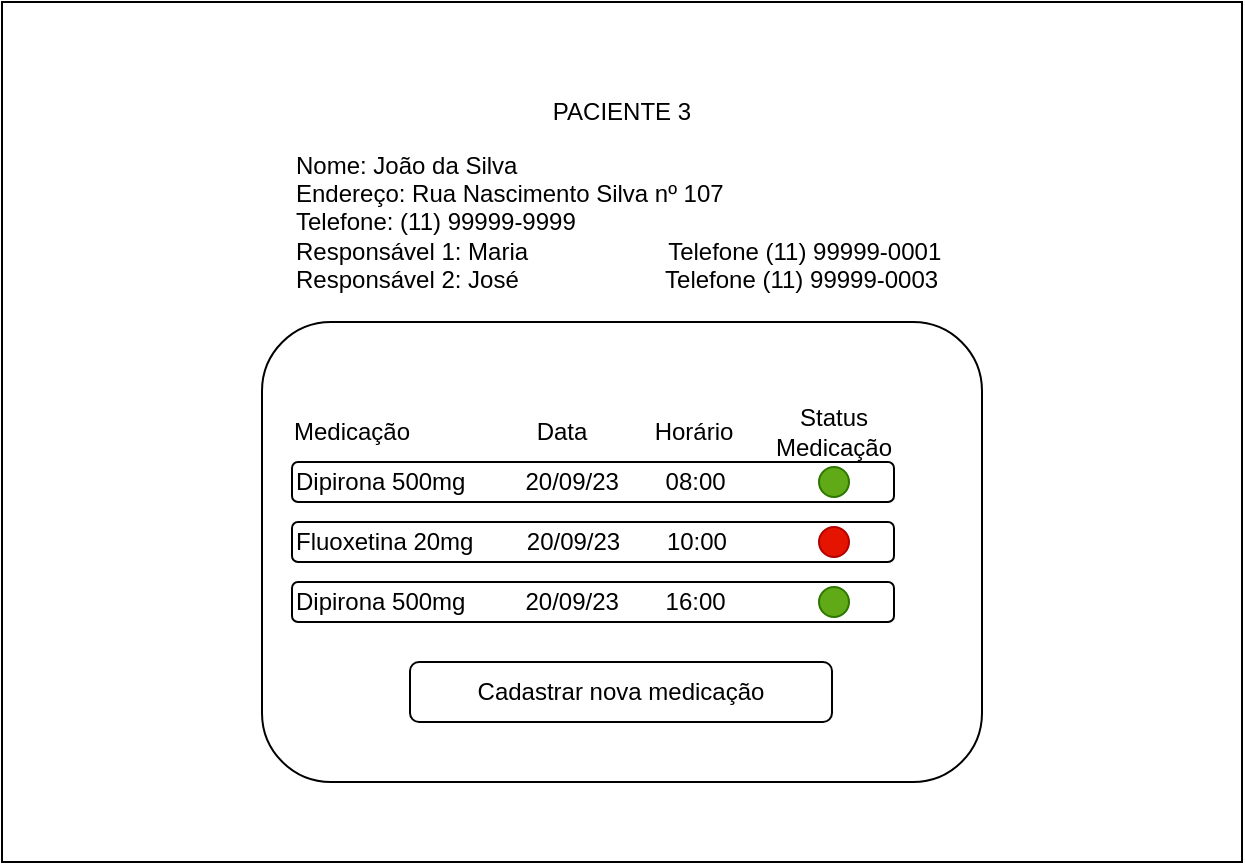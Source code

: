 <mxfile version="22.0.4" type="device">
  <diagram name="Página-1" id="K5-T6cy3eRS5XtoWPdn2">
    <mxGraphModel dx="1247" dy="659" grid="1" gridSize="10" guides="1" tooltips="1" connect="1" arrows="1" fold="1" page="1" pageScale="1" pageWidth="827" pageHeight="1169" math="0" shadow="0">
      <root>
        <mxCell id="0" />
        <mxCell id="1" parent="0" />
        <mxCell id="IEsQKHXjOzU2OjtEDUcf-1" value="" style="rounded=0;whiteSpace=wrap;html=1;" vertex="1" parent="1">
          <mxGeometry x="104" y="90" width="620" height="430" as="geometry" />
        </mxCell>
        <mxCell id="IEsQKHXjOzU2OjtEDUcf-10" value="" style="rounded=1;whiteSpace=wrap;html=1;" vertex="1" parent="1">
          <mxGeometry x="234" y="250" width="360" height="230" as="geometry" />
        </mxCell>
        <mxCell id="IEsQKHXjOzU2OjtEDUcf-17" value="PACIENTE 3" style="text;html=1;strokeColor=none;fillColor=none;align=center;verticalAlign=middle;whiteSpace=wrap;rounded=0;" vertex="1" parent="1">
          <mxGeometry x="329" y="130" width="170" height="30" as="geometry" />
        </mxCell>
        <mxCell id="IEsQKHXjOzU2OjtEDUcf-35" value="Status Medicação" style="text;html=1;strokeColor=none;fillColor=none;align=center;verticalAlign=middle;whiteSpace=wrap;rounded=0;" vertex="1" parent="1">
          <mxGeometry x="480" y="290" width="80" height="30" as="geometry" />
        </mxCell>
        <mxCell id="IEsQKHXjOzU2OjtEDUcf-41" value="Nome: João da Silva&lt;br&gt;Endereço: Rua Nascimento Silva nº 107&lt;br&gt;Telefone: (11) 99999-9999&lt;br&gt;Responsável 1: Maria&amp;nbsp; &amp;nbsp; &amp;nbsp; &amp;nbsp; &amp;nbsp; &amp;nbsp; &amp;nbsp; &amp;nbsp; &amp;nbsp; &amp;nbsp; &amp;nbsp;Telefone (11) 99999-0001&lt;br&gt;Responsável 2: José&amp;nbsp; &amp;nbsp; &amp;nbsp; &amp;nbsp; &amp;nbsp; &amp;nbsp; &amp;nbsp; &amp;nbsp; &amp;nbsp; &amp;nbsp; &amp;nbsp; Telefone (11) 99999-0003&amp;nbsp;&amp;nbsp;" style="text;html=1;strokeColor=none;fillColor=none;align=left;verticalAlign=middle;whiteSpace=wrap;rounded=0;" vertex="1" parent="1">
          <mxGeometry x="249" y="160" width="330" height="80" as="geometry" />
        </mxCell>
        <mxCell id="IEsQKHXjOzU2OjtEDUcf-42" value="Medicação" style="text;html=1;strokeColor=none;fillColor=none;align=center;verticalAlign=middle;whiteSpace=wrap;rounded=0;" vertex="1" parent="1">
          <mxGeometry x="249" y="290" width="60" height="30" as="geometry" />
        </mxCell>
        <mxCell id="IEsQKHXjOzU2OjtEDUcf-43" value="Data" style="text;html=1;strokeColor=none;fillColor=none;align=center;verticalAlign=middle;whiteSpace=wrap;rounded=0;" vertex="1" parent="1">
          <mxGeometry x="354" y="290" width="60" height="30" as="geometry" />
        </mxCell>
        <mxCell id="IEsQKHXjOzU2OjtEDUcf-44" value="Horário" style="text;html=1;strokeColor=none;fillColor=none;align=center;verticalAlign=middle;whiteSpace=wrap;rounded=0;" vertex="1" parent="1">
          <mxGeometry x="420" y="290" width="60" height="30" as="geometry" />
        </mxCell>
        <mxCell id="IEsQKHXjOzU2OjtEDUcf-45" value="Dipirona 500mg&amp;nbsp; &amp;nbsp; &amp;nbsp; &amp;nbsp; &amp;nbsp;20/09/23&amp;nbsp; &amp;nbsp; &amp;nbsp; &amp;nbsp;08:00&amp;nbsp;" style="rounded=1;whiteSpace=wrap;html=1;align=left;" vertex="1" parent="1">
          <mxGeometry x="249" y="320" width="301" height="20" as="geometry" />
        </mxCell>
        <mxCell id="IEsQKHXjOzU2OjtEDUcf-36" value="" style="ellipse;whiteSpace=wrap;html=1;aspect=fixed;fillColor=#60a917;fontColor=#ffffff;strokeColor=#2D7600;" vertex="1" parent="1">
          <mxGeometry x="512.5" y="322.5" width="15" height="15" as="geometry" />
        </mxCell>
        <mxCell id="IEsQKHXjOzU2OjtEDUcf-50" value="Fluoxetina 20mg&amp;nbsp; &amp;nbsp; &amp;nbsp; &amp;nbsp; 20/09/23&amp;nbsp; &amp;nbsp; &amp;nbsp; &amp;nbsp;10:00&amp;nbsp;" style="rounded=1;whiteSpace=wrap;html=1;align=left;" vertex="1" parent="1">
          <mxGeometry x="249" y="350" width="301" height="20" as="geometry" />
        </mxCell>
        <mxCell id="IEsQKHXjOzU2OjtEDUcf-51" value="" style="ellipse;whiteSpace=wrap;html=1;aspect=fixed;fillColor=#e51400;fontColor=#ffffff;strokeColor=#B20000;" vertex="1" parent="1">
          <mxGeometry x="512.5" y="352.5" width="15" height="15" as="geometry" />
        </mxCell>
        <mxCell id="IEsQKHXjOzU2OjtEDUcf-52" value="Dipirona 500mg&amp;nbsp; &amp;nbsp; &amp;nbsp; &amp;nbsp; &amp;nbsp;20/09/23&amp;nbsp; &amp;nbsp; &amp;nbsp; &amp;nbsp;16:00&amp;nbsp;" style="rounded=1;whiteSpace=wrap;html=1;align=left;" vertex="1" parent="1">
          <mxGeometry x="249" y="380" width="301" height="20" as="geometry" />
        </mxCell>
        <mxCell id="IEsQKHXjOzU2OjtEDUcf-53" value="" style="ellipse;whiteSpace=wrap;html=1;aspect=fixed;fillColor=#60a917;fontColor=#ffffff;strokeColor=#2D7600;" vertex="1" parent="1">
          <mxGeometry x="512.5" y="382.5" width="15" height="15" as="geometry" />
        </mxCell>
        <mxCell id="IEsQKHXjOzU2OjtEDUcf-57" value="Cadastrar nova medicação" style="rounded=1;whiteSpace=wrap;html=1;" vertex="1" parent="1">
          <mxGeometry x="308" y="420" width="211" height="30" as="geometry" />
        </mxCell>
      </root>
    </mxGraphModel>
  </diagram>
</mxfile>
